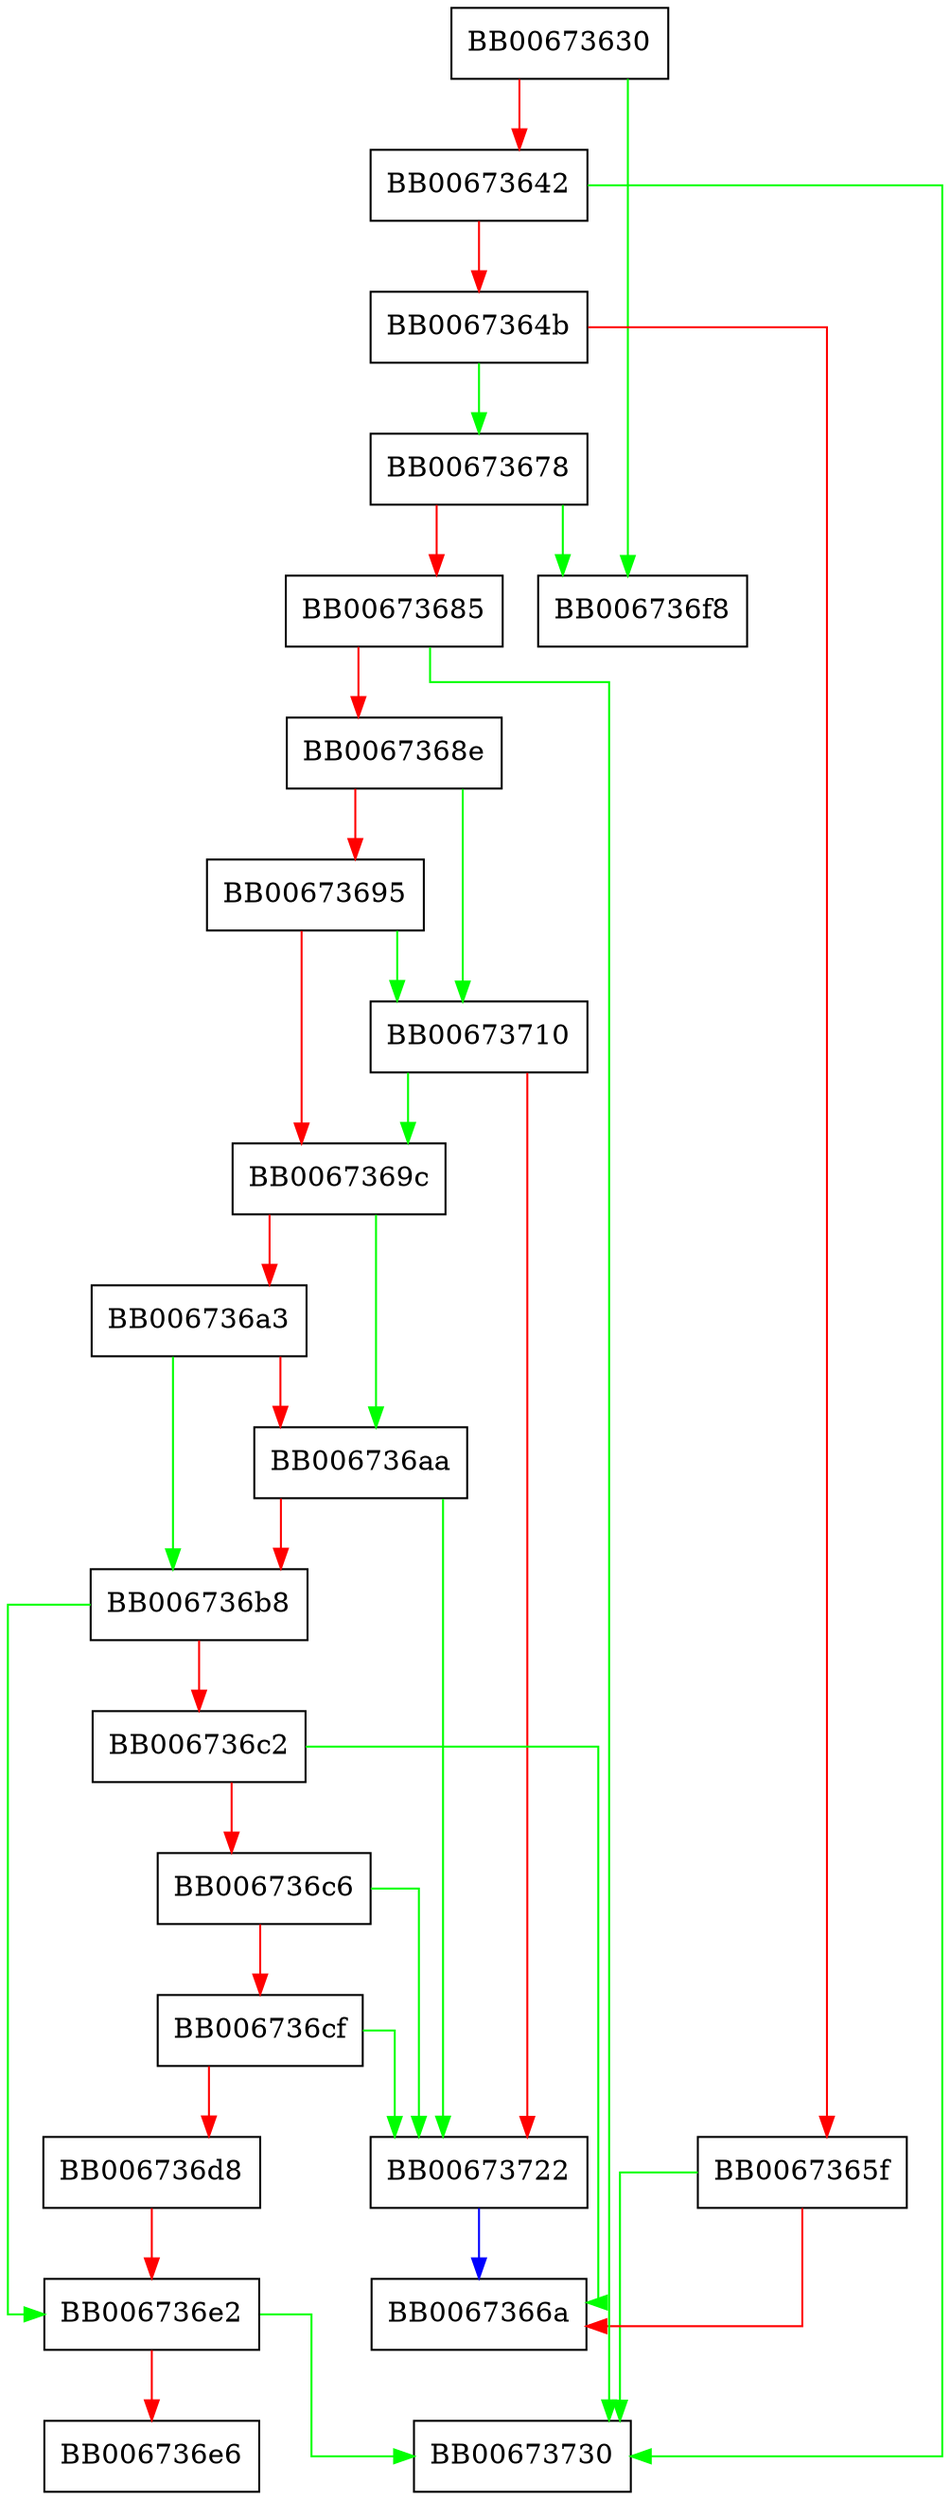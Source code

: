 digraph X509_issuer_and_serial_cmp {
  node [shape="box"];
  graph [splines=ortho];
  BB00673630 -> BB006736f8 [color="green"];
  BB00673630 -> BB00673642 [color="red"];
  BB00673642 -> BB00673730 [color="green"];
  BB00673642 -> BB0067364b [color="red"];
  BB0067364b -> BB00673678 [color="green"];
  BB0067364b -> BB0067365f [color="red"];
  BB0067365f -> BB00673730 [color="green"];
  BB0067365f -> BB0067366a [color="red"];
  BB00673678 -> BB006736f8 [color="green"];
  BB00673678 -> BB00673685 [color="red"];
  BB00673685 -> BB00673730 [color="green"];
  BB00673685 -> BB0067368e [color="red"];
  BB0067368e -> BB00673710 [color="green"];
  BB0067368e -> BB00673695 [color="red"];
  BB00673695 -> BB00673710 [color="green"];
  BB00673695 -> BB0067369c [color="red"];
  BB0067369c -> BB006736aa [color="green"];
  BB0067369c -> BB006736a3 [color="red"];
  BB006736a3 -> BB006736b8 [color="green"];
  BB006736a3 -> BB006736aa [color="red"];
  BB006736aa -> BB00673722 [color="green"];
  BB006736aa -> BB006736b8 [color="red"];
  BB006736b8 -> BB006736e2 [color="green"];
  BB006736b8 -> BB006736c2 [color="red"];
  BB006736c2 -> BB0067366a [color="green"];
  BB006736c2 -> BB006736c6 [color="red"];
  BB006736c6 -> BB00673722 [color="green"];
  BB006736c6 -> BB006736cf [color="red"];
  BB006736cf -> BB00673722 [color="green"];
  BB006736cf -> BB006736d8 [color="red"];
  BB006736d8 -> BB006736e2 [color="red"];
  BB006736e2 -> BB00673730 [color="green"];
  BB006736e2 -> BB006736e6 [color="red"];
  BB00673710 -> BB0067369c [color="green"];
  BB00673710 -> BB00673722 [color="red"];
  BB00673722 -> BB0067366a [color="blue"];
}
